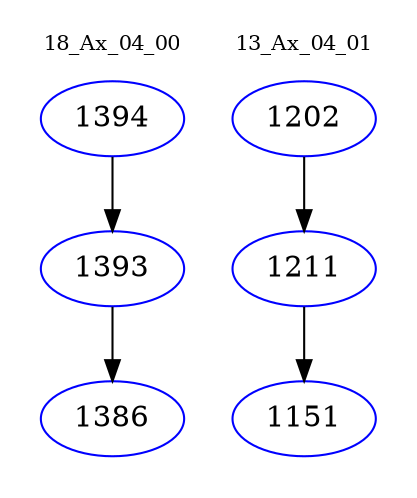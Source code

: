 digraph{
subgraph cluster_0 {
color = white
label = "18_Ax_04_00";
fontsize=10;
T0_1394 [label="1394", color="blue"]
T0_1394 -> T0_1393 [color="black"]
T0_1393 [label="1393", color="blue"]
T0_1393 -> T0_1386 [color="black"]
T0_1386 [label="1386", color="blue"]
}
subgraph cluster_1 {
color = white
label = "13_Ax_04_01";
fontsize=10;
T1_1202 [label="1202", color="blue"]
T1_1202 -> T1_1211 [color="black"]
T1_1211 [label="1211", color="blue"]
T1_1211 -> T1_1151 [color="black"]
T1_1151 [label="1151", color="blue"]
}
}
